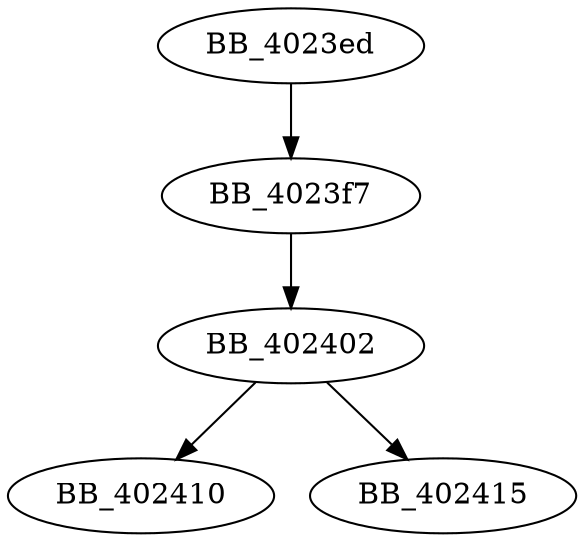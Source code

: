 DiGraph ___onexitinit{
BB_4023ed->BB_4023f7
BB_4023f7->BB_402402
BB_402402->BB_402410
BB_402402->BB_402415
}
